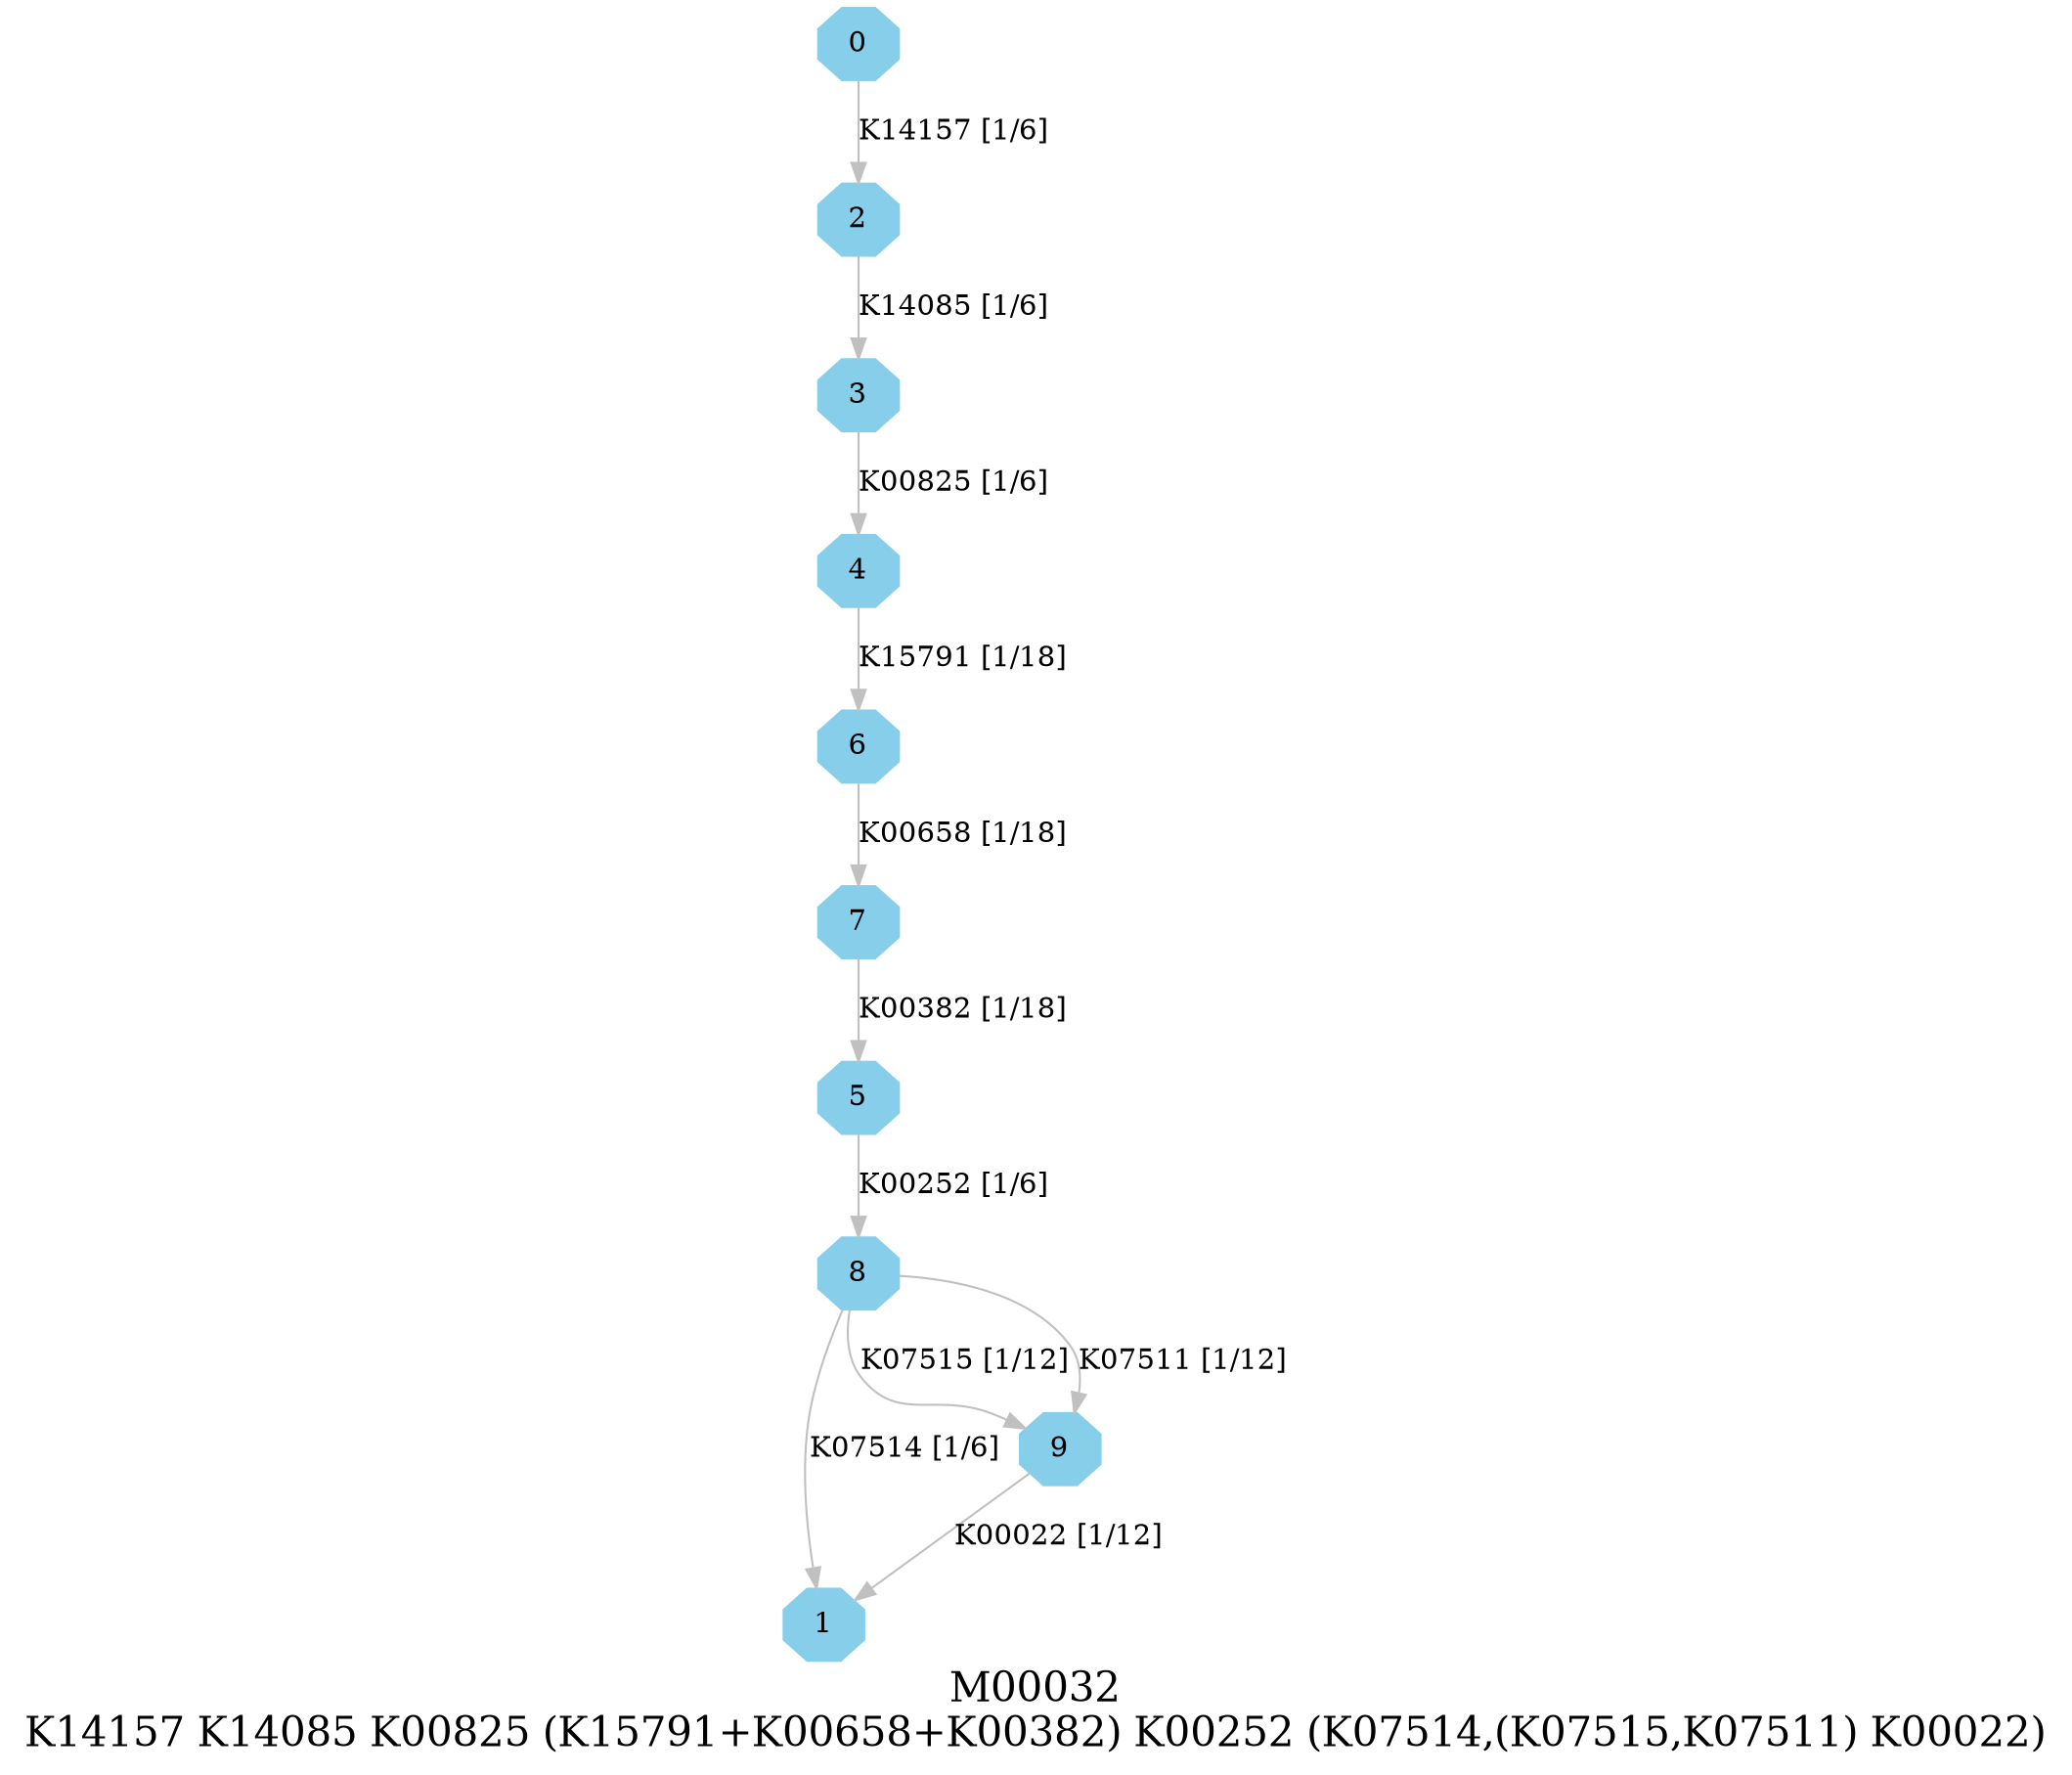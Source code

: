 digraph G {
graph [label="M00032
K14157 K14085 K00825 (K15791+K00658+K00382) K00252 (K07514,(K07515,K07511) K00022)",fontsize=20];
node [shape=box,style=filled];
edge [len=3,color=grey];
{node [width=.3,height=.3,shape=octagon,style=filled,color=skyblue] 0 1 2 3 4 5 6 7 8 9 }
0 -> 2 [label="K14157 [1/6]"];
2 -> 3 [label="K14085 [1/6]"];
3 -> 4 [label="K00825 [1/6]"];
4 -> 6 [label="K15791 [1/18]"];
5 -> 8 [label="K00252 [1/6]"];
6 -> 7 [label="K00658 [1/18]"];
7 -> 5 [label="K00382 [1/18]"];
8 -> 1 [label="K07514 [1/6]"];
8 -> 9 [label="K07515 [1/12]"];
8 -> 9 [label="K07511 [1/12]"];
9 -> 1 [label="K00022 [1/12]"];
}